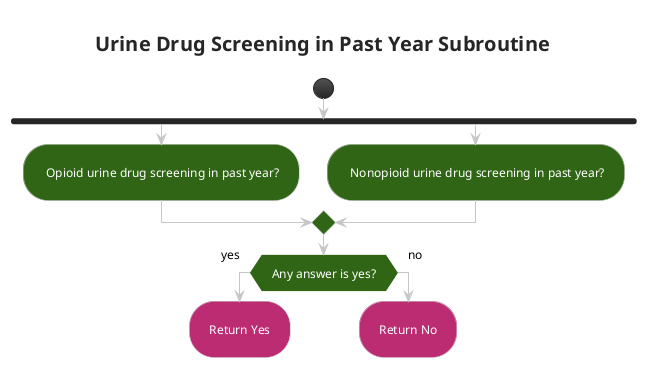 @startuml subroutine_uds_past_year
!theme carbon-gray
skinparam ActivityBackgroundColor #306516
<style>
activityDiagram {
 FontColor white
 RoundCorner 50
 arrow {
  FontColor: Black
 }
 diamond {
  BackgroundColor #306516
 }
}
</style>
title Urine Drug Screening in Past Year Subroutine
start
fork
: Opioid urine drug screening in past year?;
fork again
: Nonopioid urine drug screening in past year?;
end merge
if (Any answer is yes?) then (yes)
#BC2C73:Return Yes;
kill
else (no)
#BC2C73:Return No;
kill
@enduml